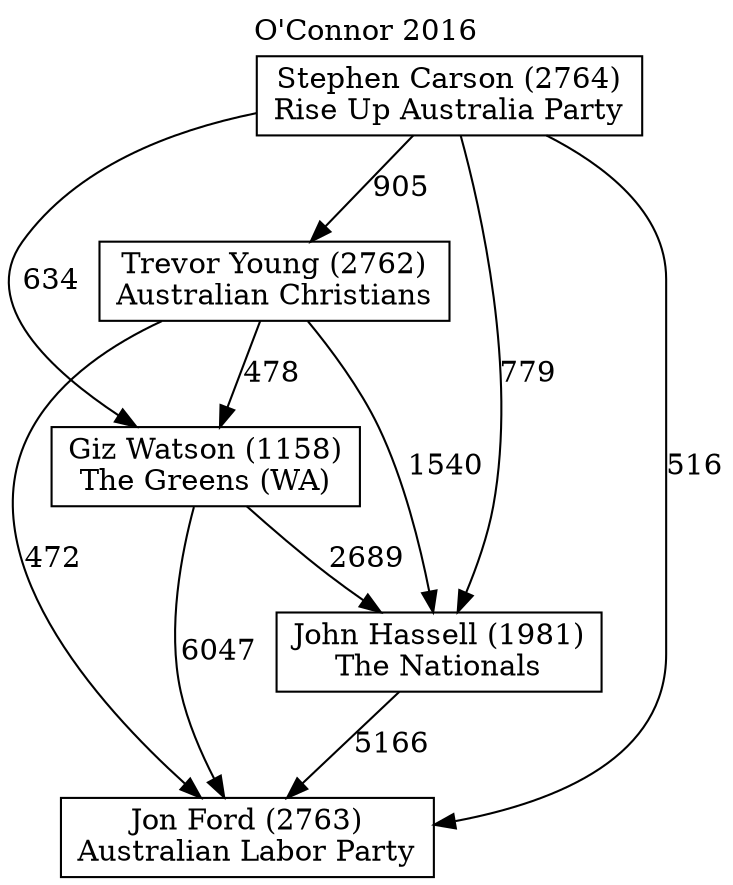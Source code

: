 // House preference flow
digraph "Jon Ford (2763)_O'Connor_2016" {
	graph [label="O'Connor 2016" labelloc=t mclimit=10]
	node [shape=box]
	"Giz Watson (1158)" [label="Giz Watson (1158)
The Greens (WA)"]
	"John Hassell (1981)" [label="John Hassell (1981)
The Nationals"]
	"Jon Ford (2763)" [label="Jon Ford (2763)
Australian Labor Party"]
	"Stephen Carson (2764)" [label="Stephen Carson (2764)
Rise Up Australia Party"]
	"Trevor Young (2762)" [label="Trevor Young (2762)
Australian Christians"]
	"Giz Watson (1158)" -> "John Hassell (1981)" [label=2689]
	"Giz Watson (1158)" -> "Jon Ford (2763)" [label=6047]
	"John Hassell (1981)" -> "Jon Ford (2763)" [label=5166]
	"Stephen Carson (2764)" -> "Giz Watson (1158)" [label=634]
	"Stephen Carson (2764)" -> "John Hassell (1981)" [label=779]
	"Stephen Carson (2764)" -> "Jon Ford (2763)" [label=516]
	"Stephen Carson (2764)" -> "Trevor Young (2762)" [label=905]
	"Trevor Young (2762)" -> "Giz Watson (1158)" [label=478]
	"Trevor Young (2762)" -> "John Hassell (1981)" [label=1540]
	"Trevor Young (2762)" -> "Jon Ford (2763)" [label=472]
}
